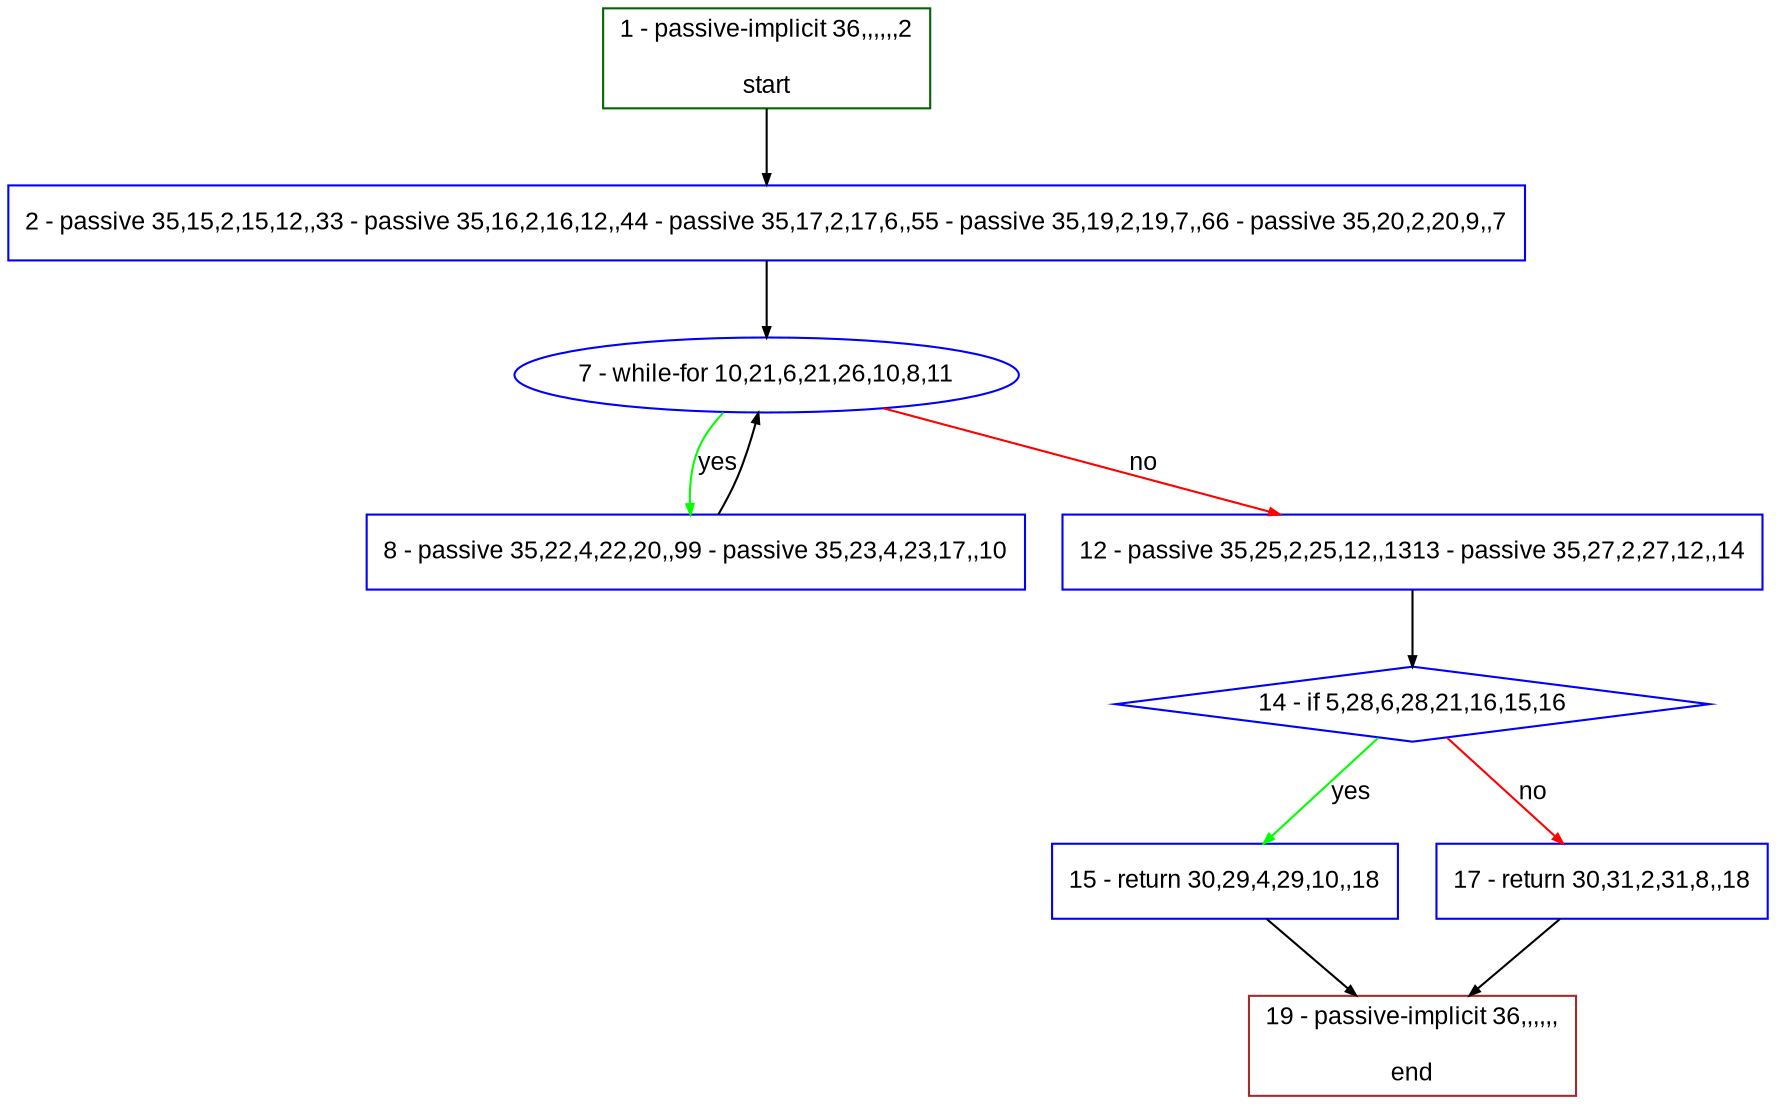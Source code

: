 digraph "" {
  graph [bgcolor="white", fillcolor="#FFFFCC", pack="true", packmode="clust", fontname="Arial", label="", fontsize="12", compound="true", style="rounded,filled"];
  node [node_initialized="no", fillcolor="white", fontname="Arial", label="", color="grey", fontsize="12", fixedsize="false", compound="true", shape="rectangle", style="filled"];
  edge [arrowtail="none", lhead="", fontcolor="black", fontname="Arial", label="", color="black", fontsize="12", arrowhead="normal", arrowsize="0.5", compound="true", ltail="", dir="forward"];
  __N1 [fillcolor="#ffffff", label="2 - passive 35,15,2,15,12,,33 - passive 35,16,2,16,12,,44 - passive 35,17,2,17,6,,55 - passive 35,19,2,19,7,,66 - passive 35,20,2,20,9,,7", color="#0000ff", shape="box", style="filled"];
  __N2 [fillcolor="#ffffff", label="1 - passive-implicit 36,,,,,,2\n\nstart", color="#006400", shape="box", style="filled"];
  __N3 [fillcolor="#ffffff", label="7 - while-for 10,21,6,21,26,10,8,11", color="#0000ff", shape="oval", style="filled"];
  __N4 [fillcolor="#ffffff", label="8 - passive 35,22,4,22,20,,99 - passive 35,23,4,23,17,,10", color="#0000ff", shape="box", style="filled"];
  __N5 [fillcolor="#ffffff", label="12 - passive 35,25,2,25,12,,1313 - passive 35,27,2,27,12,,14", color="#0000ff", shape="box", style="filled"];
  __N6 [fillcolor="#ffffff", label="14 - if 5,28,6,28,21,16,15,16", color="#0000ff", shape="diamond", style="filled"];
  __N7 [fillcolor="#ffffff", label="15 - return 30,29,4,29,10,,18", color="#0000ff", shape="box", style="filled"];
  __N8 [fillcolor="#ffffff", label="17 - return 30,31,2,31,8,,18", color="#0000ff", shape="box", style="filled"];
  __N9 [fillcolor="#ffffff", label="19 - passive-implicit 36,,,,,,\n\nend", color="#a52a2a", shape="box", style="filled"];
  __N2 -> __N1 [arrowtail="none", color="#000000", label="", arrowhead="normal", dir="forward"];
  __N1 -> __N3 [arrowtail="none", color="#000000", label="", arrowhead="normal", dir="forward"];
  __N3 -> __N4 [arrowtail="none", color="#00ff00", label="yes", arrowhead="normal", dir="forward"];
  __N4 -> __N3 [arrowtail="none", color="#000000", label="", arrowhead="normal", dir="forward"];
  __N3 -> __N5 [arrowtail="none", color="#ff0000", label="no", arrowhead="normal", dir="forward"];
  __N5 -> __N6 [arrowtail="none", color="#000000", label="", arrowhead="normal", dir="forward"];
  __N6 -> __N7 [arrowtail="none", color="#00ff00", label="yes", arrowhead="normal", dir="forward"];
  __N6 -> __N8 [arrowtail="none", color="#ff0000", label="no", arrowhead="normal", dir="forward"];
  __N7 -> __N9 [arrowtail="none", color="#000000", label="", arrowhead="normal", dir="forward"];
  __N8 -> __N9 [arrowtail="none", color="#000000", label="", arrowhead="normal", dir="forward"];
}
